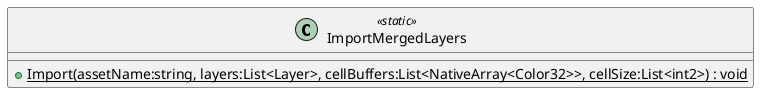 @startuml
class ImportMergedLayers <<static>> {
    + {static} Import(assetName:string, layers:List<Layer>, cellBuffers:List<NativeArray<Color32>>, cellSize:List<int2>) : void
}
@enduml
